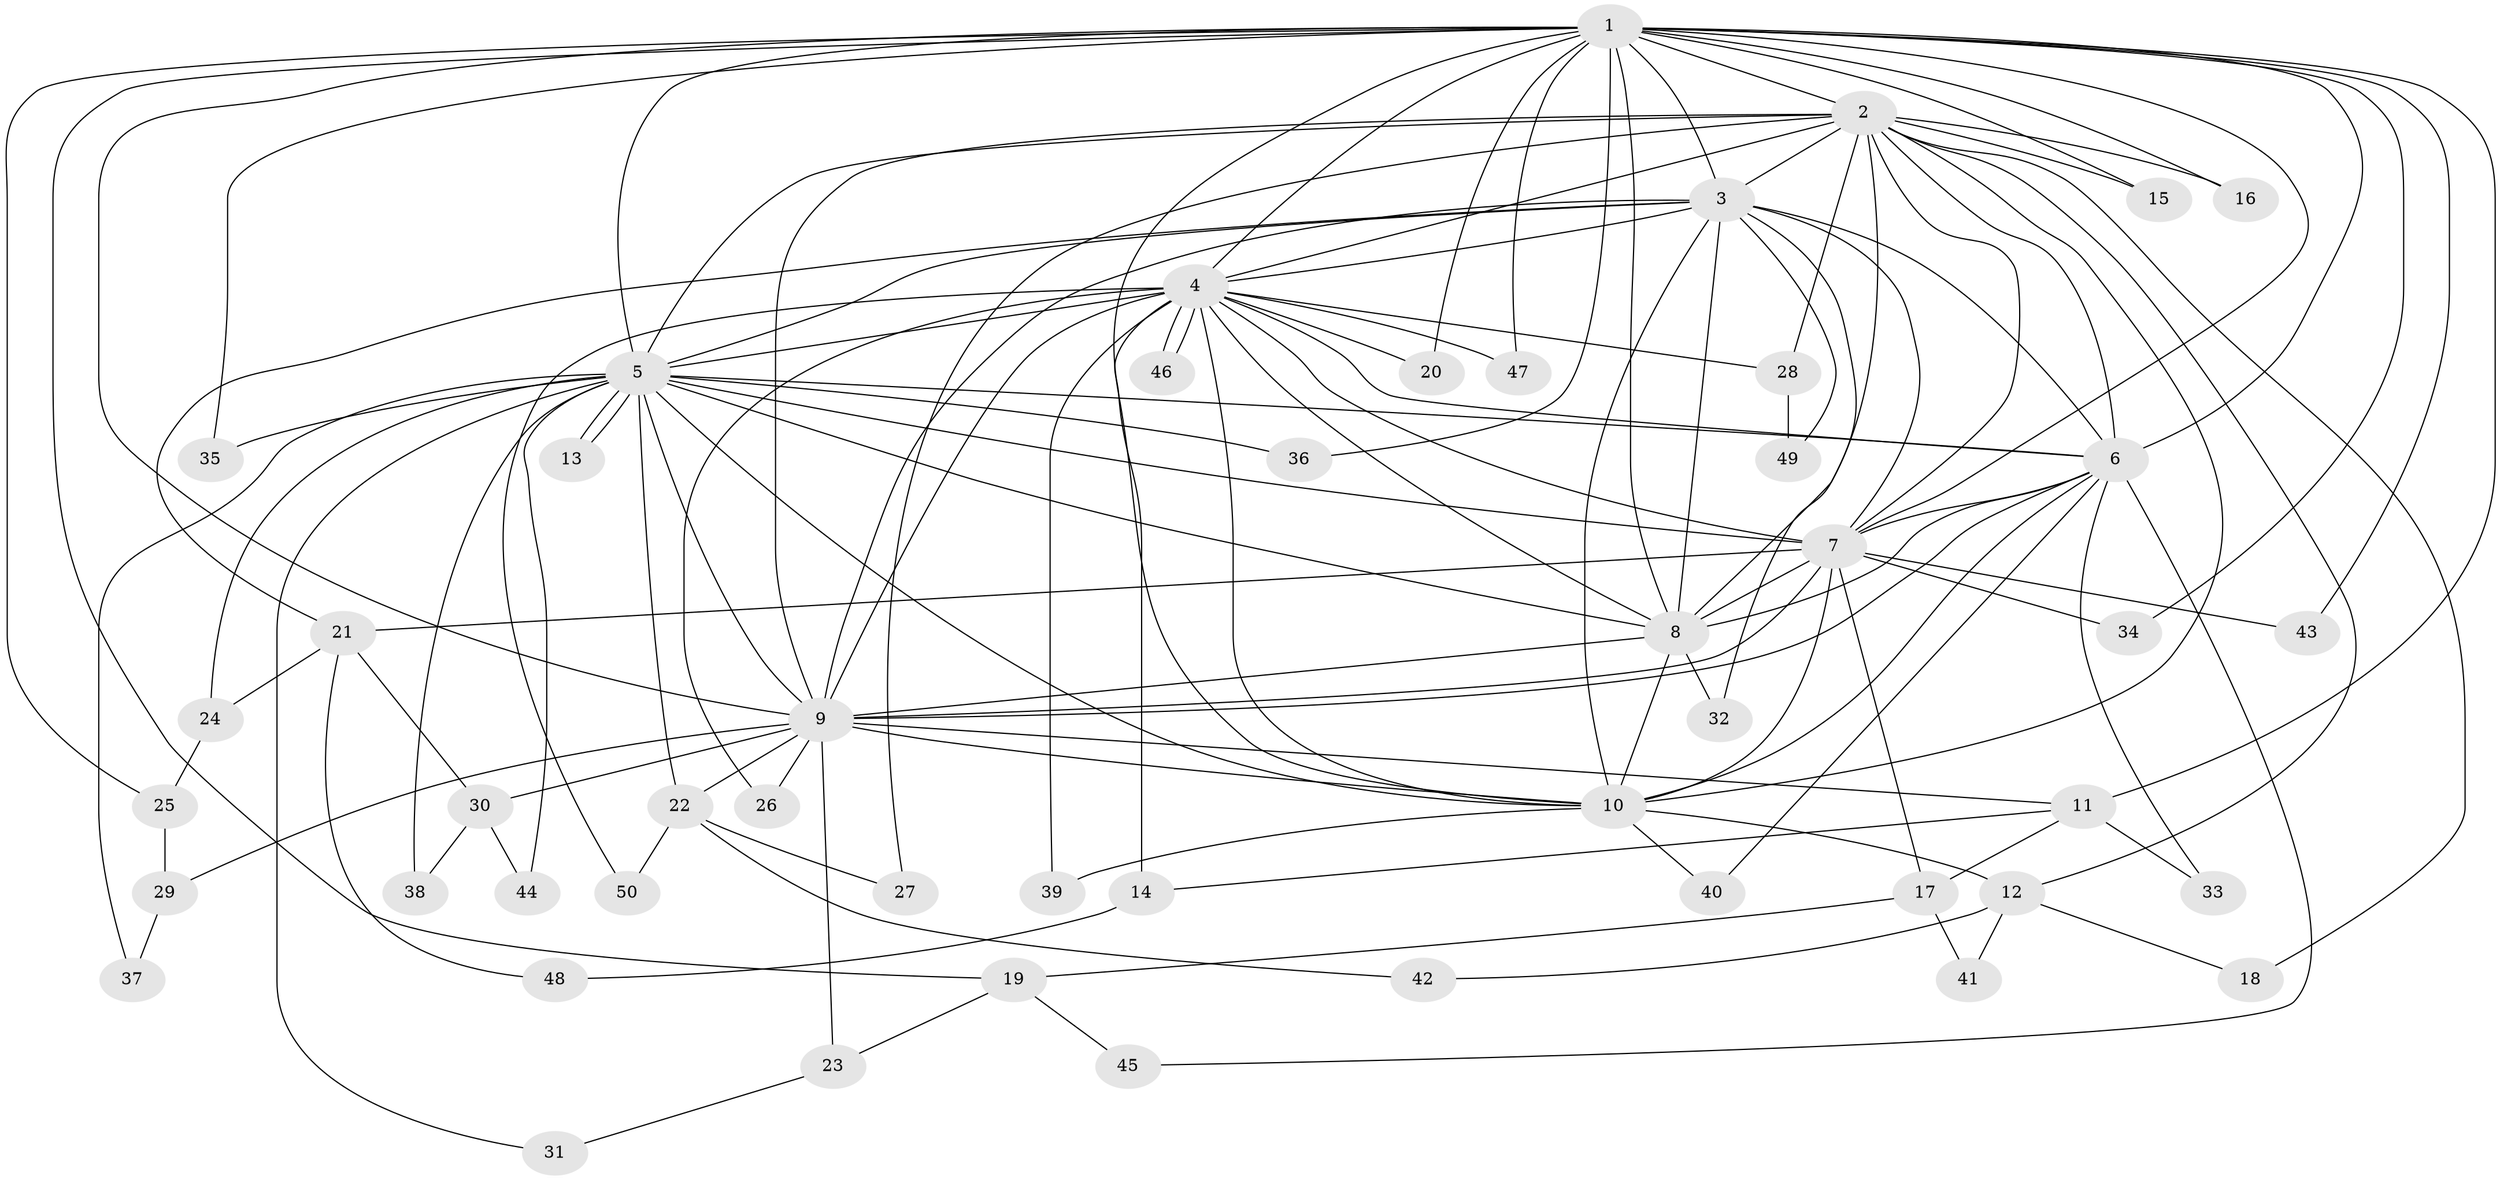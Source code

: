 // Generated by graph-tools (version 1.1) at 2025/49/03/09/25 03:49:41]
// undirected, 50 vertices, 125 edges
graph export_dot {
graph [start="1"]
  node [color=gray90,style=filled];
  1;
  2;
  3;
  4;
  5;
  6;
  7;
  8;
  9;
  10;
  11;
  12;
  13;
  14;
  15;
  16;
  17;
  18;
  19;
  20;
  21;
  22;
  23;
  24;
  25;
  26;
  27;
  28;
  29;
  30;
  31;
  32;
  33;
  34;
  35;
  36;
  37;
  38;
  39;
  40;
  41;
  42;
  43;
  44;
  45;
  46;
  47;
  48;
  49;
  50;
  1 -- 2;
  1 -- 3;
  1 -- 4;
  1 -- 5;
  1 -- 6;
  1 -- 7;
  1 -- 8;
  1 -- 9;
  1 -- 10;
  1 -- 11;
  1 -- 15;
  1 -- 16;
  1 -- 19;
  1 -- 20;
  1 -- 25;
  1 -- 34;
  1 -- 35;
  1 -- 36;
  1 -- 43;
  1 -- 47;
  2 -- 3;
  2 -- 4;
  2 -- 5;
  2 -- 6;
  2 -- 7;
  2 -- 8;
  2 -- 9;
  2 -- 10;
  2 -- 12;
  2 -- 15;
  2 -- 16;
  2 -- 18;
  2 -- 27;
  2 -- 28;
  3 -- 4;
  3 -- 5;
  3 -- 6;
  3 -- 7;
  3 -- 8;
  3 -- 9;
  3 -- 10;
  3 -- 21;
  3 -- 32;
  3 -- 49;
  4 -- 5;
  4 -- 6;
  4 -- 7;
  4 -- 8;
  4 -- 9;
  4 -- 10;
  4 -- 14;
  4 -- 20;
  4 -- 26;
  4 -- 28;
  4 -- 39;
  4 -- 46;
  4 -- 46;
  4 -- 47;
  4 -- 50;
  5 -- 6;
  5 -- 7;
  5 -- 8;
  5 -- 9;
  5 -- 10;
  5 -- 13;
  5 -- 13;
  5 -- 22;
  5 -- 24;
  5 -- 31;
  5 -- 35;
  5 -- 36;
  5 -- 37;
  5 -- 38;
  5 -- 44;
  6 -- 7;
  6 -- 8;
  6 -- 9;
  6 -- 10;
  6 -- 33;
  6 -- 40;
  6 -- 45;
  7 -- 8;
  7 -- 9;
  7 -- 10;
  7 -- 17;
  7 -- 21;
  7 -- 34;
  7 -- 43;
  8 -- 9;
  8 -- 10;
  8 -- 32;
  9 -- 10;
  9 -- 11;
  9 -- 22;
  9 -- 23;
  9 -- 26;
  9 -- 29;
  9 -- 30;
  10 -- 12;
  10 -- 39;
  10 -- 40;
  11 -- 14;
  11 -- 17;
  11 -- 33;
  12 -- 18;
  12 -- 41;
  12 -- 42;
  14 -- 48;
  17 -- 19;
  17 -- 41;
  19 -- 23;
  19 -- 45;
  21 -- 24;
  21 -- 30;
  21 -- 48;
  22 -- 27;
  22 -- 42;
  22 -- 50;
  23 -- 31;
  24 -- 25;
  25 -- 29;
  28 -- 49;
  29 -- 37;
  30 -- 38;
  30 -- 44;
}
